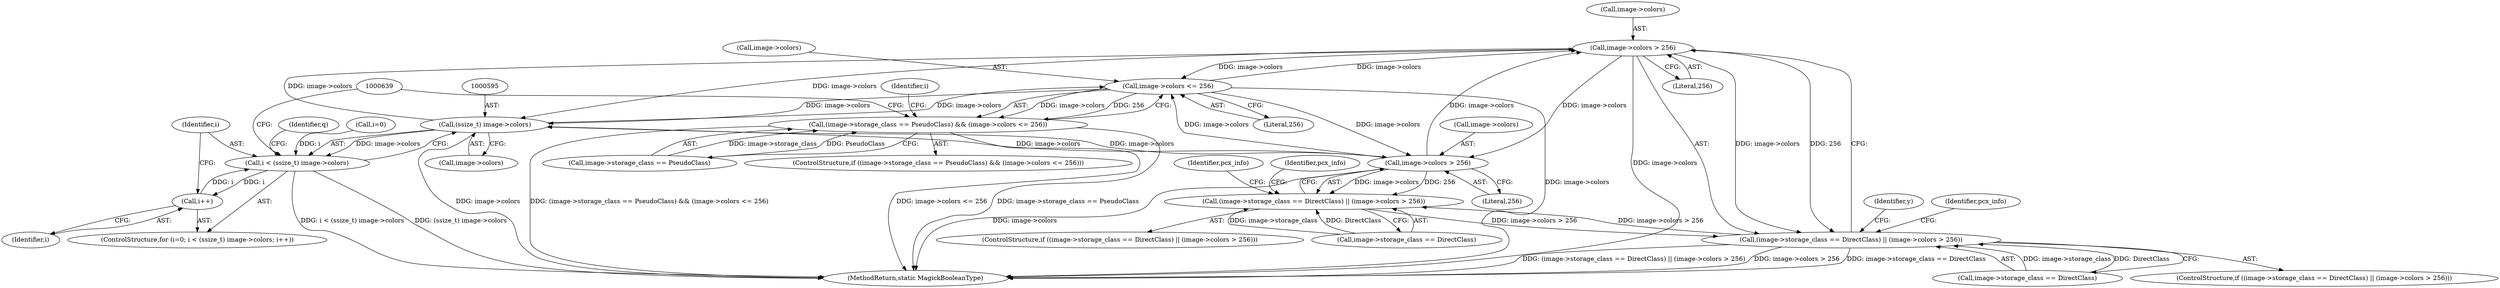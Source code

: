 digraph "0_ImageMagick_560e6e512961008938aa1d1b9aab06347b1c8f9b@pointer" {
"1000740" [label="(Call,image->colors > 256)"];
"1000583" [label="(Call,image->colors <= 256)"];
"1000594" [label="(Call,(ssize_t) image->colors)"];
"1000421" [label="(Call,image->colors > 256)"];
"1000740" [label="(Call,image->colors > 256)"];
"1000415" [label="(Call,(image->storage_class == DirectClass) || (image->colors > 256))"];
"1000734" [label="(Call,(image->storage_class == DirectClass) || (image->colors > 256))"];
"1000577" [label="(Call,(image->storage_class == PseudoClass) && (image->colors <= 256))"];
"1000592" [label="(Call,i < (ssize_t) image->colors)"];
"1000599" [label="(Call,i++)"];
"1000605" [label="(Identifier,q)"];
"1000600" [label="(Identifier,i)"];
"1000583" [label="(Call,image->colors <= 256)"];
"1000421" [label="(Call,image->colors > 256)"];
"1000587" [label="(Literal,256)"];
"1000425" [label="(Literal,256)"];
"1000590" [label="(Identifier,i)"];
"1000599" [label="(Call,i++)"];
"1000578" [label="(Call,image->storage_class == PseudoClass)"];
"1000588" [label="(ControlStructure,for (i=0; i < (ssize_t) image->colors; i++))"];
"1000422" [label="(Call,image->colors)"];
"1000735" [label="(Call,image->storage_class == DirectClass)"];
"1001357" [label="(MethodReturn,static MagickBooleanType)"];
"1000744" [label="(Literal,256)"];
"1000748" [label="(Identifier,y)"];
"1000577" [label="(Call,(image->storage_class == PseudoClass) && (image->colors <= 256))"];
"1000741" [label="(Call,image->colors)"];
"1000734" [label="(Call,(image->storage_class == DirectClass) || (image->colors > 256))"];
"1000592" [label="(Call,i < (ssize_t) image->colors)"];
"1000594" [label="(Call,(ssize_t) image->colors)"];
"1000415" [label="(Call,(image->storage_class == DirectClass) || (image->colors > 256))"];
"1000596" [label="(Call,image->colors)"];
"1000414" [label="(ControlStructure,if ((image->storage_class == DirectClass) || (image->colors > 256)))"];
"1000576" [label="(ControlStructure,if ((image->storage_class == PseudoClass) && (image->colors <= 256)))"];
"1000444" [label="(Identifier,pcx_info)"];
"1000584" [label="(Call,image->colors)"];
"1000593" [label="(Identifier,i)"];
"1000733" [label="(ControlStructure,if ((image->storage_class == DirectClass) || (image->colors > 256)))"];
"1000429" [label="(Identifier,pcx_info)"];
"1000589" [label="(Call,i=0)"];
"1000416" [label="(Call,image->storage_class == DirectClass)"];
"1000947" [label="(Identifier,pcx_info)"];
"1000740" [label="(Call,image->colors > 256)"];
"1000740" -> "1000734"  [label="AST: "];
"1000740" -> "1000744"  [label="CFG: "];
"1000741" -> "1000740"  [label="AST: "];
"1000744" -> "1000740"  [label="AST: "];
"1000734" -> "1000740"  [label="CFG: "];
"1000740" -> "1001357"  [label="DDG: image->colors"];
"1000740" -> "1000421"  [label="DDG: image->colors"];
"1000740" -> "1000583"  [label="DDG: image->colors"];
"1000740" -> "1000594"  [label="DDG: image->colors"];
"1000740" -> "1000734"  [label="DDG: image->colors"];
"1000740" -> "1000734"  [label="DDG: 256"];
"1000583" -> "1000740"  [label="DDG: image->colors"];
"1000594" -> "1000740"  [label="DDG: image->colors"];
"1000421" -> "1000740"  [label="DDG: image->colors"];
"1000583" -> "1000577"  [label="AST: "];
"1000583" -> "1000587"  [label="CFG: "];
"1000584" -> "1000583"  [label="AST: "];
"1000587" -> "1000583"  [label="AST: "];
"1000577" -> "1000583"  [label="CFG: "];
"1000583" -> "1001357"  [label="DDG: image->colors"];
"1000583" -> "1000421"  [label="DDG: image->colors"];
"1000583" -> "1000577"  [label="DDG: image->colors"];
"1000583" -> "1000577"  [label="DDG: 256"];
"1000594" -> "1000583"  [label="DDG: image->colors"];
"1000421" -> "1000583"  [label="DDG: image->colors"];
"1000583" -> "1000594"  [label="DDG: image->colors"];
"1000594" -> "1000592"  [label="AST: "];
"1000594" -> "1000596"  [label="CFG: "];
"1000595" -> "1000594"  [label="AST: "];
"1000596" -> "1000594"  [label="AST: "];
"1000592" -> "1000594"  [label="CFG: "];
"1000594" -> "1001357"  [label="DDG: image->colors"];
"1000594" -> "1000421"  [label="DDG: image->colors"];
"1000594" -> "1000592"  [label="DDG: image->colors"];
"1000421" -> "1000594"  [label="DDG: image->colors"];
"1000421" -> "1000415"  [label="AST: "];
"1000421" -> "1000425"  [label="CFG: "];
"1000422" -> "1000421"  [label="AST: "];
"1000425" -> "1000421"  [label="AST: "];
"1000415" -> "1000421"  [label="CFG: "];
"1000421" -> "1001357"  [label="DDG: image->colors"];
"1000421" -> "1000415"  [label="DDG: image->colors"];
"1000421" -> "1000415"  [label="DDG: 256"];
"1000415" -> "1000414"  [label="AST: "];
"1000415" -> "1000416"  [label="CFG: "];
"1000416" -> "1000415"  [label="AST: "];
"1000429" -> "1000415"  [label="CFG: "];
"1000444" -> "1000415"  [label="CFG: "];
"1000416" -> "1000415"  [label="DDG: image->storage_class"];
"1000416" -> "1000415"  [label="DDG: DirectClass"];
"1000734" -> "1000415"  [label="DDG: image->colors > 256"];
"1000415" -> "1000734"  [label="DDG: image->colors > 256"];
"1000734" -> "1000733"  [label="AST: "];
"1000734" -> "1000735"  [label="CFG: "];
"1000735" -> "1000734"  [label="AST: "];
"1000748" -> "1000734"  [label="CFG: "];
"1000947" -> "1000734"  [label="CFG: "];
"1000734" -> "1001357"  [label="DDG: image->storage_class == DirectClass"];
"1000734" -> "1001357"  [label="DDG: (image->storage_class == DirectClass) || (image->colors > 256)"];
"1000734" -> "1001357"  [label="DDG: image->colors > 256"];
"1000735" -> "1000734"  [label="DDG: image->storage_class"];
"1000735" -> "1000734"  [label="DDG: DirectClass"];
"1000577" -> "1000576"  [label="AST: "];
"1000577" -> "1000578"  [label="CFG: "];
"1000578" -> "1000577"  [label="AST: "];
"1000590" -> "1000577"  [label="CFG: "];
"1000639" -> "1000577"  [label="CFG: "];
"1000577" -> "1001357"  [label="DDG: (image->storage_class == PseudoClass) && (image->colors <= 256)"];
"1000577" -> "1001357"  [label="DDG: image->colors <= 256"];
"1000577" -> "1001357"  [label="DDG: image->storage_class == PseudoClass"];
"1000578" -> "1000577"  [label="DDG: image->storage_class"];
"1000578" -> "1000577"  [label="DDG: PseudoClass"];
"1000592" -> "1000588"  [label="AST: "];
"1000593" -> "1000592"  [label="AST: "];
"1000605" -> "1000592"  [label="CFG: "];
"1000639" -> "1000592"  [label="CFG: "];
"1000592" -> "1001357"  [label="DDG: i < (ssize_t) image->colors"];
"1000592" -> "1001357"  [label="DDG: (ssize_t) image->colors"];
"1000589" -> "1000592"  [label="DDG: i"];
"1000599" -> "1000592"  [label="DDG: i"];
"1000592" -> "1000599"  [label="DDG: i"];
"1000599" -> "1000588"  [label="AST: "];
"1000599" -> "1000600"  [label="CFG: "];
"1000600" -> "1000599"  [label="AST: "];
"1000593" -> "1000599"  [label="CFG: "];
}
